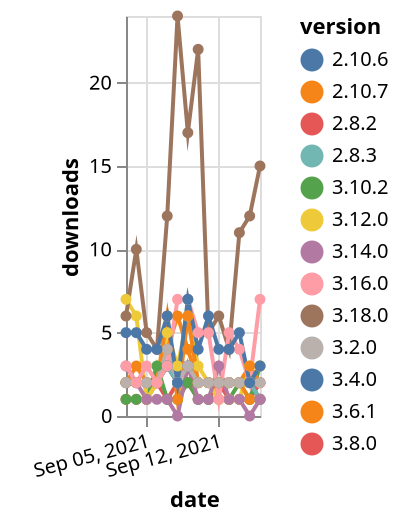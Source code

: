 {"$schema": "https://vega.github.io/schema/vega-lite/v5.json", "description": "A simple bar chart with embedded data.", "data": {"values": [{"date": "2021-09-03", "total": 2638, "delta": 2, "version": "2.8.2"}, {"date": "2021-09-04", "total": 2640, "delta": 2, "version": "2.8.2"}, {"date": "2021-09-05", "total": 2642, "delta": 2, "version": "2.8.2"}, {"date": "2021-09-06", "total": 2644, "delta": 2, "version": "2.8.2"}, {"date": "2021-09-07", "total": 2647, "delta": 3, "version": "2.8.2"}, {"date": "2021-09-08", "total": 2649, "delta": 2, "version": "2.8.2"}, {"date": "2021-09-09", "total": 2651, "delta": 2, "version": "2.8.2"}, {"date": "2021-09-10", "total": 2653, "delta": 2, "version": "2.8.2"}, {"date": "2021-09-11", "total": 2655, "delta": 2, "version": "2.8.2"}, {"date": "2021-09-12", "total": 2657, "delta": 2, "version": "2.8.2"}, {"date": "2021-09-13", "total": 2659, "delta": 2, "version": "2.8.2"}, {"date": "2021-09-14", "total": 2661, "delta": 2, "version": "2.8.2"}, {"date": "2021-09-15", "total": 2663, "delta": 2, "version": "2.8.2"}, {"date": "2021-09-16", "total": 2664, "delta": 1, "version": "2.8.2"}, {"date": "2021-09-03", "total": 2076, "delta": 1, "version": "3.8.0"}, {"date": "2021-09-04", "total": 2077, "delta": 1, "version": "3.8.0"}, {"date": "2021-09-05", "total": 2078, "delta": 1, "version": "3.8.0"}, {"date": "2021-09-06", "total": 2080, "delta": 2, "version": "3.8.0"}, {"date": "2021-09-07", "total": 2081, "delta": 1, "version": "3.8.0"}, {"date": "2021-09-08", "total": 2083, "delta": 2, "version": "3.8.0"}, {"date": "2021-09-09", "total": 2085, "delta": 2, "version": "3.8.0"}, {"date": "2021-09-10", "total": 2086, "delta": 1, "version": "3.8.0"}, {"date": "2021-09-11", "total": 2087, "delta": 1, "version": "3.8.0"}, {"date": "2021-09-12", "total": 2089, "delta": 2, "version": "3.8.0"}, {"date": "2021-09-13", "total": 2090, "delta": 1, "version": "3.8.0"}, {"date": "2021-09-14", "total": 2091, "delta": 1, "version": "3.8.0"}, {"date": "2021-09-15", "total": 2092, "delta": 1, "version": "3.8.0"}, {"date": "2021-09-16", "total": 2094, "delta": 2, "version": "3.8.0"}, {"date": "2021-09-03", "total": 716, "delta": 1, "version": "3.10.2"}, {"date": "2021-09-04", "total": 717, "delta": 1, "version": "3.10.2"}, {"date": "2021-09-05", "total": 718, "delta": 1, "version": "3.10.2"}, {"date": "2021-09-06", "total": 721, "delta": 3, "version": "3.10.2"}, {"date": "2021-09-07", "total": 722, "delta": 1, "version": "3.10.2"}, {"date": "2021-09-08", "total": 723, "delta": 1, "version": "3.10.2"}, {"date": "2021-09-09", "total": 725, "delta": 2, "version": "3.10.2"}, {"date": "2021-09-10", "total": 726, "delta": 1, "version": "3.10.2"}, {"date": "2021-09-11", "total": 727, "delta": 1, "version": "3.10.2"}, {"date": "2021-09-12", "total": 728, "delta": 1, "version": "3.10.2"}, {"date": "2021-09-13", "total": 729, "delta": 1, "version": "3.10.2"}, {"date": "2021-09-14", "total": 731, "delta": 2, "version": "3.10.2"}, {"date": "2021-09-15", "total": 732, "delta": 1, "version": "3.10.2"}, {"date": "2021-09-16", "total": 735, "delta": 3, "version": "3.10.2"}, {"date": "2021-09-03", "total": 2471, "delta": 7, "version": "3.12.0"}, {"date": "2021-09-04", "total": 2477, "delta": 6, "version": "3.12.0"}, {"date": "2021-09-05", "total": 2478, "delta": 1, "version": "3.12.0"}, {"date": "2021-09-06", "total": 2480, "delta": 2, "version": "3.12.0"}, {"date": "2021-09-07", "total": 2485, "delta": 5, "version": "3.12.0"}, {"date": "2021-09-08", "total": 2488, "delta": 3, "version": "3.12.0"}, {"date": "2021-09-09", "total": 2494, "delta": 6, "version": "3.12.0"}, {"date": "2021-09-10", "total": 2497, "delta": 3, "version": "3.12.0"}, {"date": "2021-09-11", "total": 2499, "delta": 2, "version": "3.12.0"}, {"date": "2021-09-12", "total": 2500, "delta": 1, "version": "3.12.0"}, {"date": "2021-09-13", "total": 2501, "delta": 1, "version": "3.12.0"}, {"date": "2021-09-14", "total": 2502, "delta": 1, "version": "3.12.0"}, {"date": "2021-09-15", "total": 2505, "delta": 3, "version": "3.12.0"}, {"date": "2021-09-16", "total": 2508, "delta": 3, "version": "3.12.0"}, {"date": "2021-09-03", "total": 5897, "delta": 2, "version": "3.4.0"}, {"date": "2021-09-04", "total": 5899, "delta": 2, "version": "3.4.0"}, {"date": "2021-09-05", "total": 5901, "delta": 2, "version": "3.4.0"}, {"date": "2021-09-06", "total": 5903, "delta": 2, "version": "3.4.0"}, {"date": "2021-09-07", "total": 5906, "delta": 3, "version": "3.4.0"}, {"date": "2021-09-08", "total": 5908, "delta": 2, "version": "3.4.0"}, {"date": "2021-09-09", "total": 5911, "delta": 3, "version": "3.4.0"}, {"date": "2021-09-10", "total": 5913, "delta": 2, "version": "3.4.0"}, {"date": "2021-09-11", "total": 5915, "delta": 2, "version": "3.4.0"}, {"date": "2021-09-12", "total": 5917, "delta": 2, "version": "3.4.0"}, {"date": "2021-09-13", "total": 5919, "delta": 2, "version": "3.4.0"}, {"date": "2021-09-14", "total": 5921, "delta": 2, "version": "3.4.0"}, {"date": "2021-09-15", "total": 5923, "delta": 2, "version": "3.4.0"}, {"date": "2021-09-16", "total": 5924, "delta": 1, "version": "3.4.0"}, {"date": "2021-09-03", "total": 4565, "delta": 2, "version": "2.10.7"}, {"date": "2021-09-04", "total": 4568, "delta": 3, "version": "2.10.7"}, {"date": "2021-09-05", "total": 4570, "delta": 2, "version": "2.10.7"}, {"date": "2021-09-06", "total": 4572, "delta": 2, "version": "2.10.7"}, {"date": "2021-09-07", "total": 4578, "delta": 6, "version": "2.10.7"}, {"date": "2021-09-08", "total": 4579, "delta": 1, "version": "2.10.7"}, {"date": "2021-09-09", "total": 4585, "delta": 6, "version": "2.10.7"}, {"date": "2021-09-10", "total": 4587, "delta": 2, "version": "2.10.7"}, {"date": "2021-09-11", "total": 4589, "delta": 2, "version": "2.10.7"}, {"date": "2021-09-12", "total": 4591, "delta": 2, "version": "2.10.7"}, {"date": "2021-09-13", "total": 4593, "delta": 2, "version": "2.10.7"}, {"date": "2021-09-14", "total": 4595, "delta": 2, "version": "2.10.7"}, {"date": "2021-09-15", "total": 4596, "delta": 1, "version": "2.10.7"}, {"date": "2021-09-16", "total": 4597, "delta": 1, "version": "2.10.7"}, {"date": "2021-09-03", "total": 2935, "delta": 2, "version": "2.8.3"}, {"date": "2021-09-04", "total": 2937, "delta": 2, "version": "2.8.3"}, {"date": "2021-09-05", "total": 2939, "delta": 2, "version": "2.8.3"}, {"date": "2021-09-06", "total": 2941, "delta": 2, "version": "2.8.3"}, {"date": "2021-09-07", "total": 2944, "delta": 3, "version": "2.8.3"}, {"date": "2021-09-08", "total": 2946, "delta": 2, "version": "2.8.3"}, {"date": "2021-09-09", "total": 2949, "delta": 3, "version": "2.8.3"}, {"date": "2021-09-10", "total": 2951, "delta": 2, "version": "2.8.3"}, {"date": "2021-09-11", "total": 2953, "delta": 2, "version": "2.8.3"}, {"date": "2021-09-12", "total": 2955, "delta": 2, "version": "2.8.3"}, {"date": "2021-09-13", "total": 2957, "delta": 2, "version": "2.8.3"}, {"date": "2021-09-14", "total": 2959, "delta": 2, "version": "2.8.3"}, {"date": "2021-09-15", "total": 2961, "delta": 2, "version": "2.8.3"}, {"date": "2021-09-16", "total": 2962, "delta": 1, "version": "2.8.3"}, {"date": "2021-09-03", "total": 4206, "delta": 2, "version": "3.6.1"}, {"date": "2021-09-04", "total": 4208, "delta": 2, "version": "3.6.1"}, {"date": "2021-09-05", "total": 4210, "delta": 2, "version": "3.6.1"}, {"date": "2021-09-06", "total": 4212, "delta": 2, "version": "3.6.1"}, {"date": "2021-09-07", "total": 4216, "delta": 4, "version": "3.6.1"}, {"date": "2021-09-08", "total": 4222, "delta": 6, "version": "3.6.1"}, {"date": "2021-09-09", "total": 4226, "delta": 4, "version": "3.6.1"}, {"date": "2021-09-10", "total": 4228, "delta": 2, "version": "3.6.1"}, {"date": "2021-09-11", "total": 4230, "delta": 2, "version": "3.6.1"}, {"date": "2021-09-12", "total": 4232, "delta": 2, "version": "3.6.1"}, {"date": "2021-09-13", "total": 4234, "delta": 2, "version": "3.6.1"}, {"date": "2021-09-14", "total": 4236, "delta": 2, "version": "3.6.1"}, {"date": "2021-09-15", "total": 4239, "delta": 3, "version": "3.6.1"}, {"date": "2021-09-16", "total": 4241, "delta": 2, "version": "3.6.1"}, {"date": "2021-09-03", "total": 735, "delta": 3, "version": "3.14.0"}, {"date": "2021-09-04", "total": 737, "delta": 2, "version": "3.14.0"}, {"date": "2021-09-05", "total": 738, "delta": 1, "version": "3.14.0"}, {"date": "2021-09-06", "total": 739, "delta": 1, "version": "3.14.0"}, {"date": "2021-09-07", "total": 740, "delta": 1, "version": "3.14.0"}, {"date": "2021-09-08", "total": 740, "delta": 0, "version": "3.14.0"}, {"date": "2021-09-09", "total": 743, "delta": 3, "version": "3.14.0"}, {"date": "2021-09-10", "total": 744, "delta": 1, "version": "3.14.0"}, {"date": "2021-09-11", "total": 745, "delta": 1, "version": "3.14.0"}, {"date": "2021-09-12", "total": 748, "delta": 3, "version": "3.14.0"}, {"date": "2021-09-13", "total": 749, "delta": 1, "version": "3.14.0"}, {"date": "2021-09-14", "total": 750, "delta": 1, "version": "3.14.0"}, {"date": "2021-09-15", "total": 750, "delta": 0, "version": "3.14.0"}, {"date": "2021-09-16", "total": 751, "delta": 1, "version": "3.14.0"}, {"date": "2021-09-03", "total": 615, "delta": 6, "version": "3.18.0"}, {"date": "2021-09-04", "total": 625, "delta": 10, "version": "3.18.0"}, {"date": "2021-09-05", "total": 630, "delta": 5, "version": "3.18.0"}, {"date": "2021-09-06", "total": 634, "delta": 4, "version": "3.18.0"}, {"date": "2021-09-07", "total": 646, "delta": 12, "version": "3.18.0"}, {"date": "2021-09-08", "total": 670, "delta": 24, "version": "3.18.0"}, {"date": "2021-09-09", "total": 687, "delta": 17, "version": "3.18.0"}, {"date": "2021-09-10", "total": 709, "delta": 22, "version": "3.18.0"}, {"date": "2021-09-11", "total": 714, "delta": 5, "version": "3.18.0"}, {"date": "2021-09-12", "total": 720, "delta": 6, "version": "3.18.0"}, {"date": "2021-09-13", "total": 724, "delta": 4, "version": "3.18.0"}, {"date": "2021-09-14", "total": 735, "delta": 11, "version": "3.18.0"}, {"date": "2021-09-15", "total": 747, "delta": 12, "version": "3.18.0"}, {"date": "2021-09-16", "total": 762, "delta": 15, "version": "3.18.0"}, {"date": "2021-09-03", "total": 4720, "delta": 2, "version": "3.2.0"}, {"date": "2021-09-04", "total": 4722, "delta": 2, "version": "3.2.0"}, {"date": "2021-09-05", "total": 4724, "delta": 2, "version": "3.2.0"}, {"date": "2021-09-06", "total": 4726, "delta": 2, "version": "3.2.0"}, {"date": "2021-09-07", "total": 4730, "delta": 4, "version": "3.2.0"}, {"date": "2021-09-08", "total": 4732, "delta": 2, "version": "3.2.0"}, {"date": "2021-09-09", "total": 4735, "delta": 3, "version": "3.2.0"}, {"date": "2021-09-10", "total": 4737, "delta": 2, "version": "3.2.0"}, {"date": "2021-09-11", "total": 4739, "delta": 2, "version": "3.2.0"}, {"date": "2021-09-12", "total": 4741, "delta": 2, "version": "3.2.0"}, {"date": "2021-09-13", "total": 4743, "delta": 2, "version": "3.2.0"}, {"date": "2021-09-14", "total": 4745, "delta": 2, "version": "3.2.0"}, {"date": "2021-09-15", "total": 4747, "delta": 2, "version": "3.2.0"}, {"date": "2021-09-16", "total": 4749, "delta": 2, "version": "3.2.0"}, {"date": "2021-09-03", "total": 2012, "delta": 3, "version": "3.16.0"}, {"date": "2021-09-04", "total": 2014, "delta": 2, "version": "3.16.0"}, {"date": "2021-09-05", "total": 2017, "delta": 3, "version": "3.16.0"}, {"date": "2021-09-06", "total": 2019, "delta": 2, "version": "3.16.0"}, {"date": "2021-09-07", "total": 2022, "delta": 3, "version": "3.16.0"}, {"date": "2021-09-08", "total": 2029, "delta": 7, "version": "3.16.0"}, {"date": "2021-09-09", "total": 2036, "delta": 7, "version": "3.16.0"}, {"date": "2021-09-10", "total": 2041, "delta": 5, "version": "3.16.0"}, {"date": "2021-09-11", "total": 2046, "delta": 5, "version": "3.16.0"}, {"date": "2021-09-12", "total": 2047, "delta": 1, "version": "3.16.0"}, {"date": "2021-09-13", "total": 2052, "delta": 5, "version": "3.16.0"}, {"date": "2021-09-14", "total": 2056, "delta": 4, "version": "3.16.0"}, {"date": "2021-09-15", "total": 2058, "delta": 2, "version": "3.16.0"}, {"date": "2021-09-16", "total": 2065, "delta": 7, "version": "3.16.0"}, {"date": "2021-09-03", "total": 7047, "delta": 5, "version": "2.10.6"}, {"date": "2021-09-04", "total": 7052, "delta": 5, "version": "2.10.6"}, {"date": "2021-09-05", "total": 7056, "delta": 4, "version": "2.10.6"}, {"date": "2021-09-06", "total": 7060, "delta": 4, "version": "2.10.6"}, {"date": "2021-09-07", "total": 7066, "delta": 6, "version": "2.10.6"}, {"date": "2021-09-08", "total": 7068, "delta": 2, "version": "2.10.6"}, {"date": "2021-09-09", "total": 7075, "delta": 7, "version": "2.10.6"}, {"date": "2021-09-10", "total": 7079, "delta": 4, "version": "2.10.6"}, {"date": "2021-09-11", "total": 7085, "delta": 6, "version": "2.10.6"}, {"date": "2021-09-12", "total": 7089, "delta": 4, "version": "2.10.6"}, {"date": "2021-09-13", "total": 7093, "delta": 4, "version": "2.10.6"}, {"date": "2021-09-14", "total": 7098, "delta": 5, "version": "2.10.6"}, {"date": "2021-09-15", "total": 7100, "delta": 2, "version": "2.10.6"}, {"date": "2021-09-16", "total": 7103, "delta": 3, "version": "2.10.6"}]}, "width": "container", "mark": {"type": "line", "point": {"filled": true}}, "encoding": {"x": {"field": "date", "type": "temporal", "timeUnit": "yearmonthdate", "title": "date", "axis": {"labelAngle": -15}}, "y": {"field": "delta", "type": "quantitative", "title": "downloads"}, "color": {"field": "version", "type": "nominal"}, "tooltip": {"field": "delta"}}}